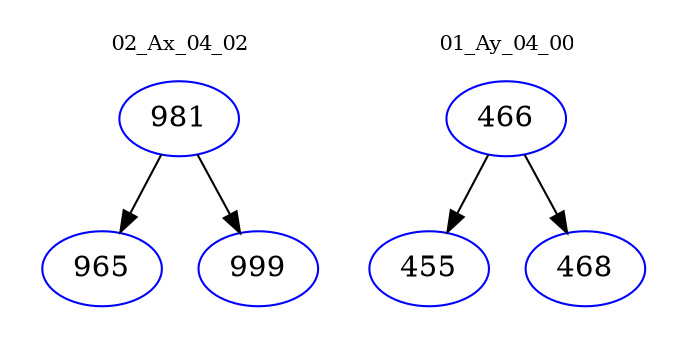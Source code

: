digraph{
subgraph cluster_0 {
color = white
label = "02_Ax_04_02";
fontsize=10;
T0_981 [label="981", color="blue"]
T0_981 -> T0_965 [color="black"]
T0_965 [label="965", color="blue"]
T0_981 -> T0_999 [color="black"]
T0_999 [label="999", color="blue"]
}
subgraph cluster_1 {
color = white
label = "01_Ay_04_00";
fontsize=10;
T1_466 [label="466", color="blue"]
T1_466 -> T1_455 [color="black"]
T1_455 [label="455", color="blue"]
T1_466 -> T1_468 [color="black"]
T1_468 [label="468", color="blue"]
}
}
